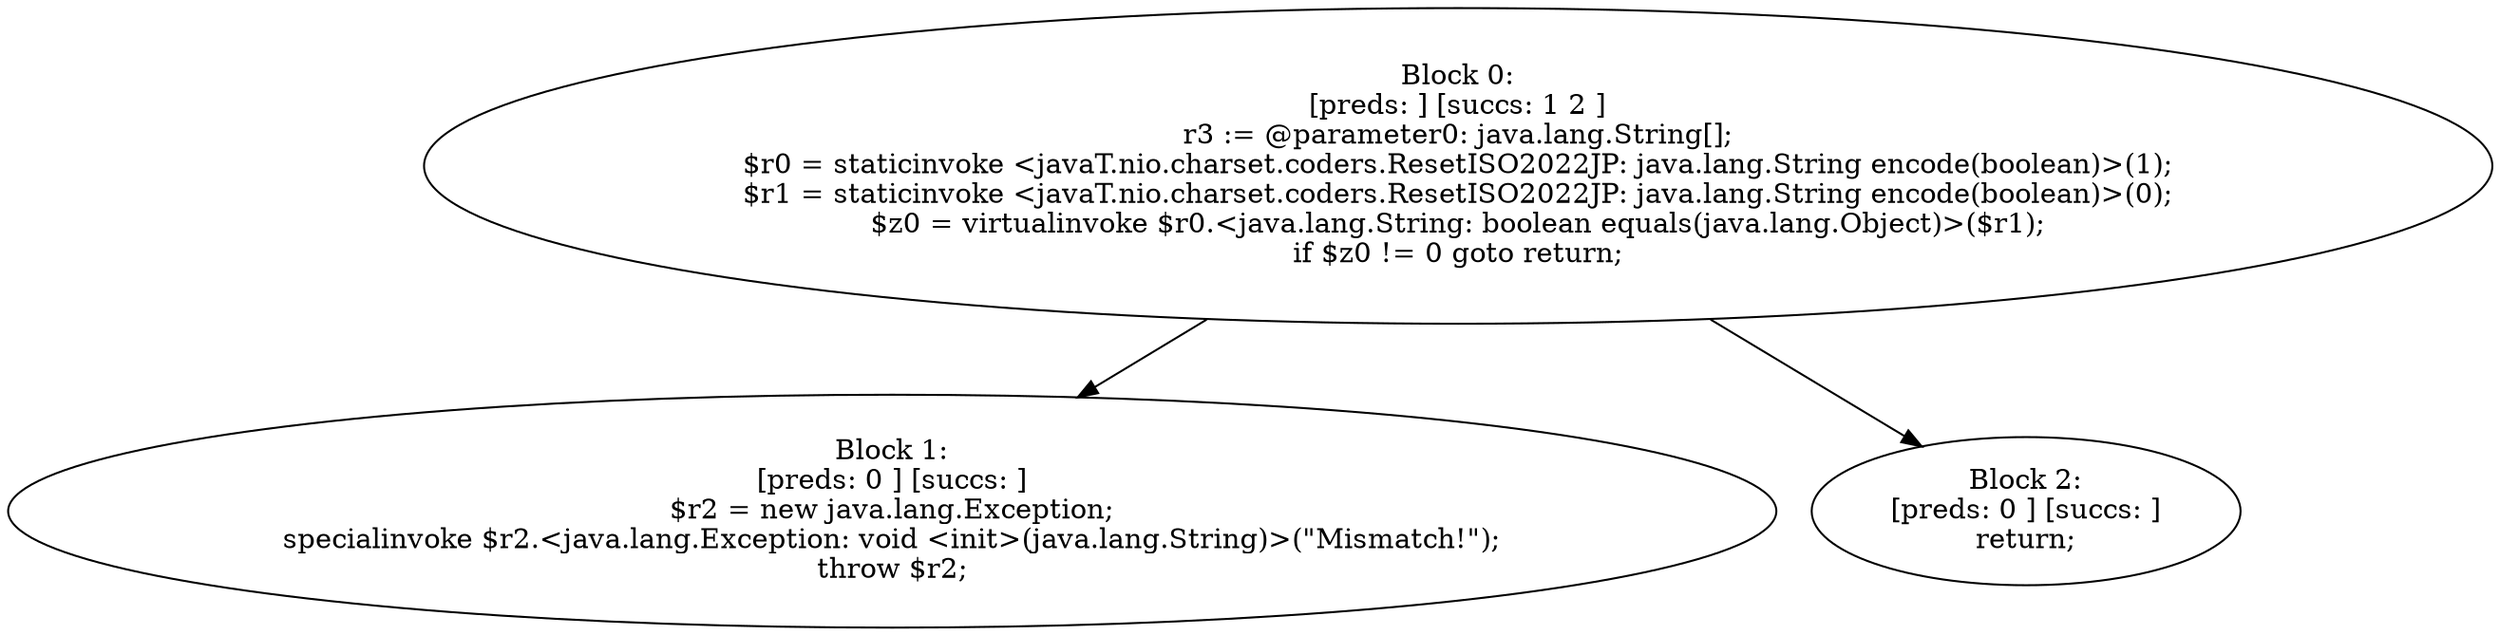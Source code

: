 digraph "unitGraph" {
    "Block 0:
[preds: ] [succs: 1 2 ]
r3 := @parameter0: java.lang.String[];
$r0 = staticinvoke <javaT.nio.charset.coders.ResetISO2022JP: java.lang.String encode(boolean)>(1);
$r1 = staticinvoke <javaT.nio.charset.coders.ResetISO2022JP: java.lang.String encode(boolean)>(0);
$z0 = virtualinvoke $r0.<java.lang.String: boolean equals(java.lang.Object)>($r1);
if $z0 != 0 goto return;
"
    "Block 1:
[preds: 0 ] [succs: ]
$r2 = new java.lang.Exception;
specialinvoke $r2.<java.lang.Exception: void <init>(java.lang.String)>(\"Mismatch!\");
throw $r2;
"
    "Block 2:
[preds: 0 ] [succs: ]
return;
"
    "Block 0:
[preds: ] [succs: 1 2 ]
r3 := @parameter0: java.lang.String[];
$r0 = staticinvoke <javaT.nio.charset.coders.ResetISO2022JP: java.lang.String encode(boolean)>(1);
$r1 = staticinvoke <javaT.nio.charset.coders.ResetISO2022JP: java.lang.String encode(boolean)>(0);
$z0 = virtualinvoke $r0.<java.lang.String: boolean equals(java.lang.Object)>($r1);
if $z0 != 0 goto return;
"->"Block 1:
[preds: 0 ] [succs: ]
$r2 = new java.lang.Exception;
specialinvoke $r2.<java.lang.Exception: void <init>(java.lang.String)>(\"Mismatch!\");
throw $r2;
";
    "Block 0:
[preds: ] [succs: 1 2 ]
r3 := @parameter0: java.lang.String[];
$r0 = staticinvoke <javaT.nio.charset.coders.ResetISO2022JP: java.lang.String encode(boolean)>(1);
$r1 = staticinvoke <javaT.nio.charset.coders.ResetISO2022JP: java.lang.String encode(boolean)>(0);
$z0 = virtualinvoke $r0.<java.lang.String: boolean equals(java.lang.Object)>($r1);
if $z0 != 0 goto return;
"->"Block 2:
[preds: 0 ] [succs: ]
return;
";
}
